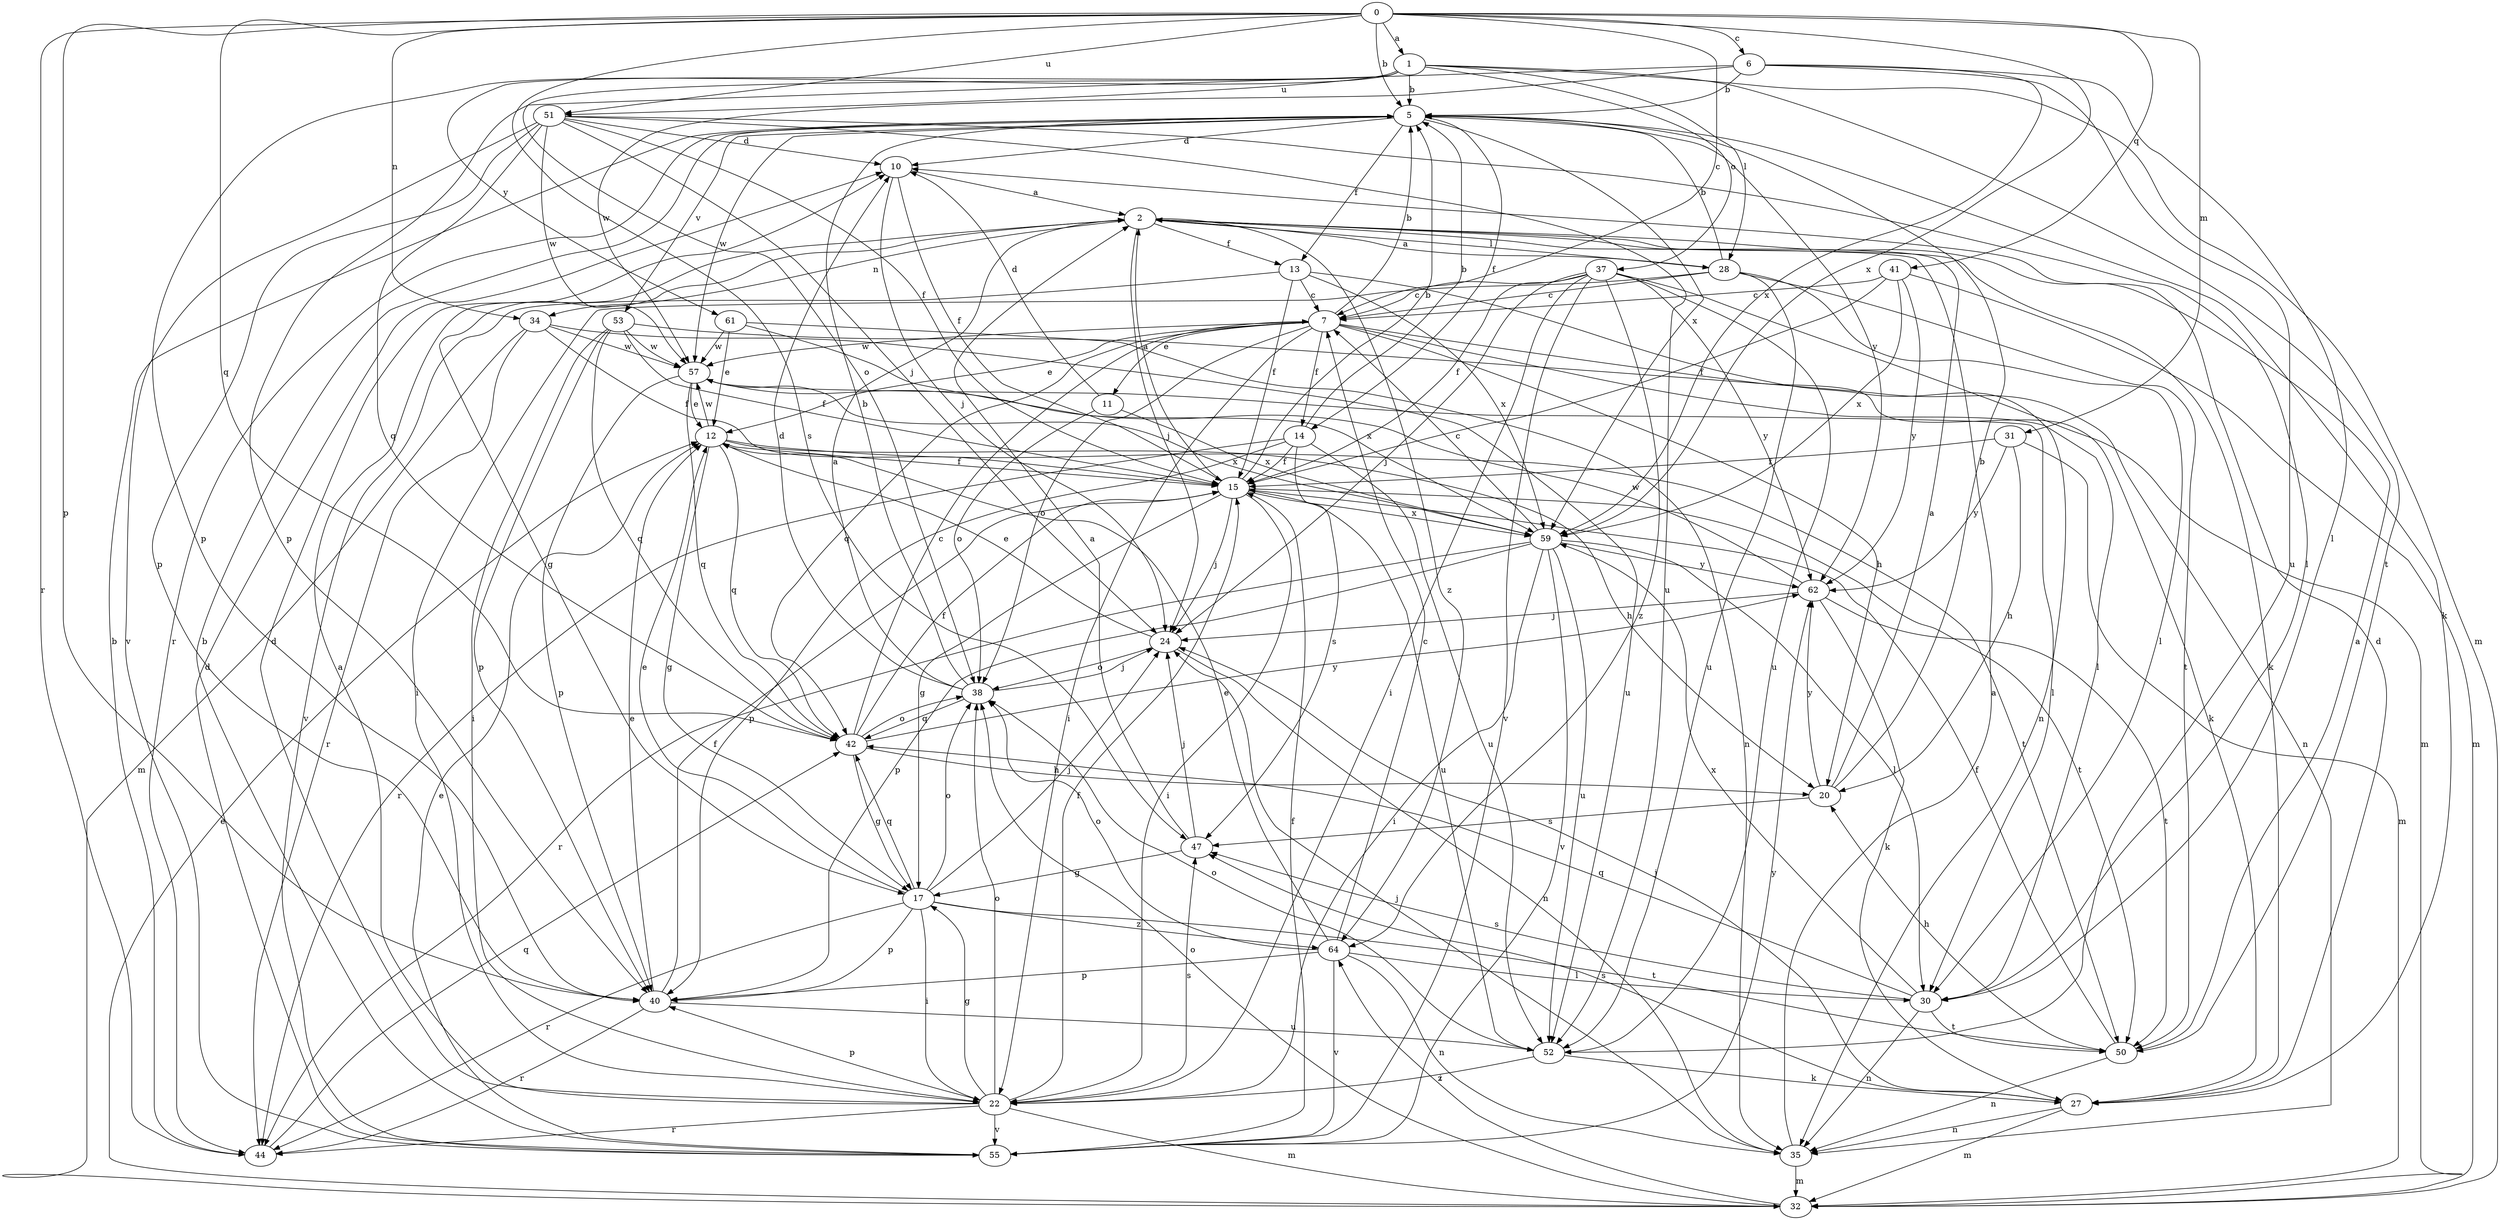 strict digraph  {
0;
1;
2;
5;
6;
7;
10;
11;
12;
13;
14;
15;
17;
20;
22;
24;
27;
28;
30;
31;
32;
34;
35;
37;
38;
40;
41;
42;
44;
47;
50;
51;
52;
53;
55;
57;
59;
61;
62;
64;
0 -> 1  [label=a];
0 -> 5  [label=b];
0 -> 6  [label=c];
0 -> 7  [label=c];
0 -> 31  [label=m];
0 -> 34  [label=n];
0 -> 40  [label=p];
0 -> 41  [label=q];
0 -> 42  [label=q];
0 -> 44  [label=r];
0 -> 47  [label=s];
0 -> 51  [label=u];
0 -> 59  [label=x];
1 -> 5  [label=b];
1 -> 28  [label=l];
1 -> 32  [label=m];
1 -> 37  [label=o];
1 -> 38  [label=o];
1 -> 40  [label=p];
1 -> 50  [label=t];
1 -> 51  [label=u];
1 -> 61  [label=y];
2 -> 13  [label=f];
2 -> 17  [label=g];
2 -> 24  [label=j];
2 -> 27  [label=k];
2 -> 28  [label=l];
2 -> 34  [label=n];
2 -> 64  [label=z];
5 -> 10  [label=d];
5 -> 13  [label=f];
5 -> 14  [label=f];
5 -> 27  [label=k];
5 -> 44  [label=r];
5 -> 53  [label=v];
5 -> 57  [label=w];
5 -> 59  [label=x];
5 -> 62  [label=y];
6 -> 5  [label=b];
6 -> 30  [label=l];
6 -> 40  [label=p];
6 -> 52  [label=u];
6 -> 57  [label=w];
6 -> 59  [label=x];
7 -> 5  [label=b];
7 -> 11  [label=e];
7 -> 12  [label=e];
7 -> 14  [label=f];
7 -> 20  [label=h];
7 -> 22  [label=i];
7 -> 27  [label=k];
7 -> 30  [label=l];
7 -> 38  [label=o];
7 -> 42  [label=q];
7 -> 57  [label=w];
10 -> 2  [label=a];
10 -> 15  [label=f];
10 -> 24  [label=j];
11 -> 10  [label=d];
11 -> 38  [label=o];
11 -> 59  [label=x];
12 -> 15  [label=f];
12 -> 17  [label=g];
12 -> 20  [label=h];
12 -> 42  [label=q];
12 -> 50  [label=t];
12 -> 57  [label=w];
13 -> 7  [label=c];
13 -> 15  [label=f];
13 -> 35  [label=n];
13 -> 55  [label=v];
13 -> 59  [label=x];
14 -> 5  [label=b];
14 -> 15  [label=f];
14 -> 40  [label=p];
14 -> 44  [label=r];
14 -> 47  [label=s];
14 -> 52  [label=u];
15 -> 2  [label=a];
15 -> 5  [label=b];
15 -> 17  [label=g];
15 -> 22  [label=i];
15 -> 24  [label=j];
15 -> 50  [label=t];
15 -> 52  [label=u];
15 -> 59  [label=x];
17 -> 12  [label=e];
17 -> 22  [label=i];
17 -> 24  [label=j];
17 -> 38  [label=o];
17 -> 40  [label=p];
17 -> 42  [label=q];
17 -> 44  [label=r];
17 -> 50  [label=t];
17 -> 64  [label=z];
20 -> 2  [label=a];
20 -> 5  [label=b];
20 -> 47  [label=s];
20 -> 62  [label=y];
22 -> 2  [label=a];
22 -> 10  [label=d];
22 -> 15  [label=f];
22 -> 17  [label=g];
22 -> 32  [label=m];
22 -> 38  [label=o];
22 -> 40  [label=p];
22 -> 44  [label=r];
22 -> 47  [label=s];
22 -> 55  [label=v];
24 -> 12  [label=e];
24 -> 35  [label=n];
24 -> 38  [label=o];
27 -> 10  [label=d];
27 -> 24  [label=j];
27 -> 32  [label=m];
27 -> 35  [label=n];
27 -> 47  [label=s];
28 -> 2  [label=a];
28 -> 5  [label=b];
28 -> 7  [label=c];
28 -> 22  [label=i];
28 -> 30  [label=l];
28 -> 50  [label=t];
28 -> 52  [label=u];
30 -> 35  [label=n];
30 -> 42  [label=q];
30 -> 47  [label=s];
30 -> 50  [label=t];
30 -> 59  [label=x];
31 -> 15  [label=f];
31 -> 20  [label=h];
31 -> 32  [label=m];
31 -> 62  [label=y];
32 -> 12  [label=e];
32 -> 38  [label=o];
32 -> 64  [label=z];
34 -> 15  [label=f];
34 -> 32  [label=m];
34 -> 44  [label=r];
34 -> 52  [label=u];
34 -> 57  [label=w];
35 -> 2  [label=a];
35 -> 24  [label=j];
35 -> 32  [label=m];
37 -> 7  [label=c];
37 -> 15  [label=f];
37 -> 22  [label=i];
37 -> 24  [label=j];
37 -> 32  [label=m];
37 -> 52  [label=u];
37 -> 55  [label=v];
37 -> 62  [label=y];
37 -> 64  [label=z];
38 -> 2  [label=a];
38 -> 5  [label=b];
38 -> 10  [label=d];
38 -> 24  [label=j];
38 -> 42  [label=q];
40 -> 12  [label=e];
40 -> 15  [label=f];
40 -> 44  [label=r];
40 -> 52  [label=u];
41 -> 7  [label=c];
41 -> 15  [label=f];
41 -> 32  [label=m];
41 -> 59  [label=x];
41 -> 62  [label=y];
42 -> 7  [label=c];
42 -> 15  [label=f];
42 -> 17  [label=g];
42 -> 20  [label=h];
42 -> 38  [label=o];
42 -> 62  [label=y];
44 -> 5  [label=b];
44 -> 42  [label=q];
47 -> 2  [label=a];
47 -> 17  [label=g];
47 -> 24  [label=j];
50 -> 2  [label=a];
50 -> 15  [label=f];
50 -> 20  [label=h];
50 -> 35  [label=n];
51 -> 10  [label=d];
51 -> 15  [label=f];
51 -> 24  [label=j];
51 -> 30  [label=l];
51 -> 40  [label=p];
51 -> 42  [label=q];
51 -> 52  [label=u];
51 -> 55  [label=v];
51 -> 57  [label=w];
52 -> 22  [label=i];
52 -> 27  [label=k];
52 -> 38  [label=o];
53 -> 15  [label=f];
53 -> 22  [label=i];
53 -> 35  [label=n];
53 -> 40  [label=p];
53 -> 42  [label=q];
53 -> 57  [label=w];
55 -> 5  [label=b];
55 -> 10  [label=d];
55 -> 12  [label=e];
55 -> 15  [label=f];
55 -> 62  [label=y];
57 -> 12  [label=e];
57 -> 30  [label=l];
57 -> 40  [label=p];
57 -> 42  [label=q];
57 -> 59  [label=x];
59 -> 7  [label=c];
59 -> 22  [label=i];
59 -> 30  [label=l];
59 -> 40  [label=p];
59 -> 44  [label=r];
59 -> 52  [label=u];
59 -> 55  [label=v];
59 -> 62  [label=y];
61 -> 12  [label=e];
61 -> 35  [label=n];
61 -> 57  [label=w];
61 -> 59  [label=x];
62 -> 24  [label=j];
62 -> 27  [label=k];
62 -> 50  [label=t];
62 -> 57  [label=w];
64 -> 7  [label=c];
64 -> 12  [label=e];
64 -> 30  [label=l];
64 -> 35  [label=n];
64 -> 38  [label=o];
64 -> 40  [label=p];
64 -> 55  [label=v];
}
